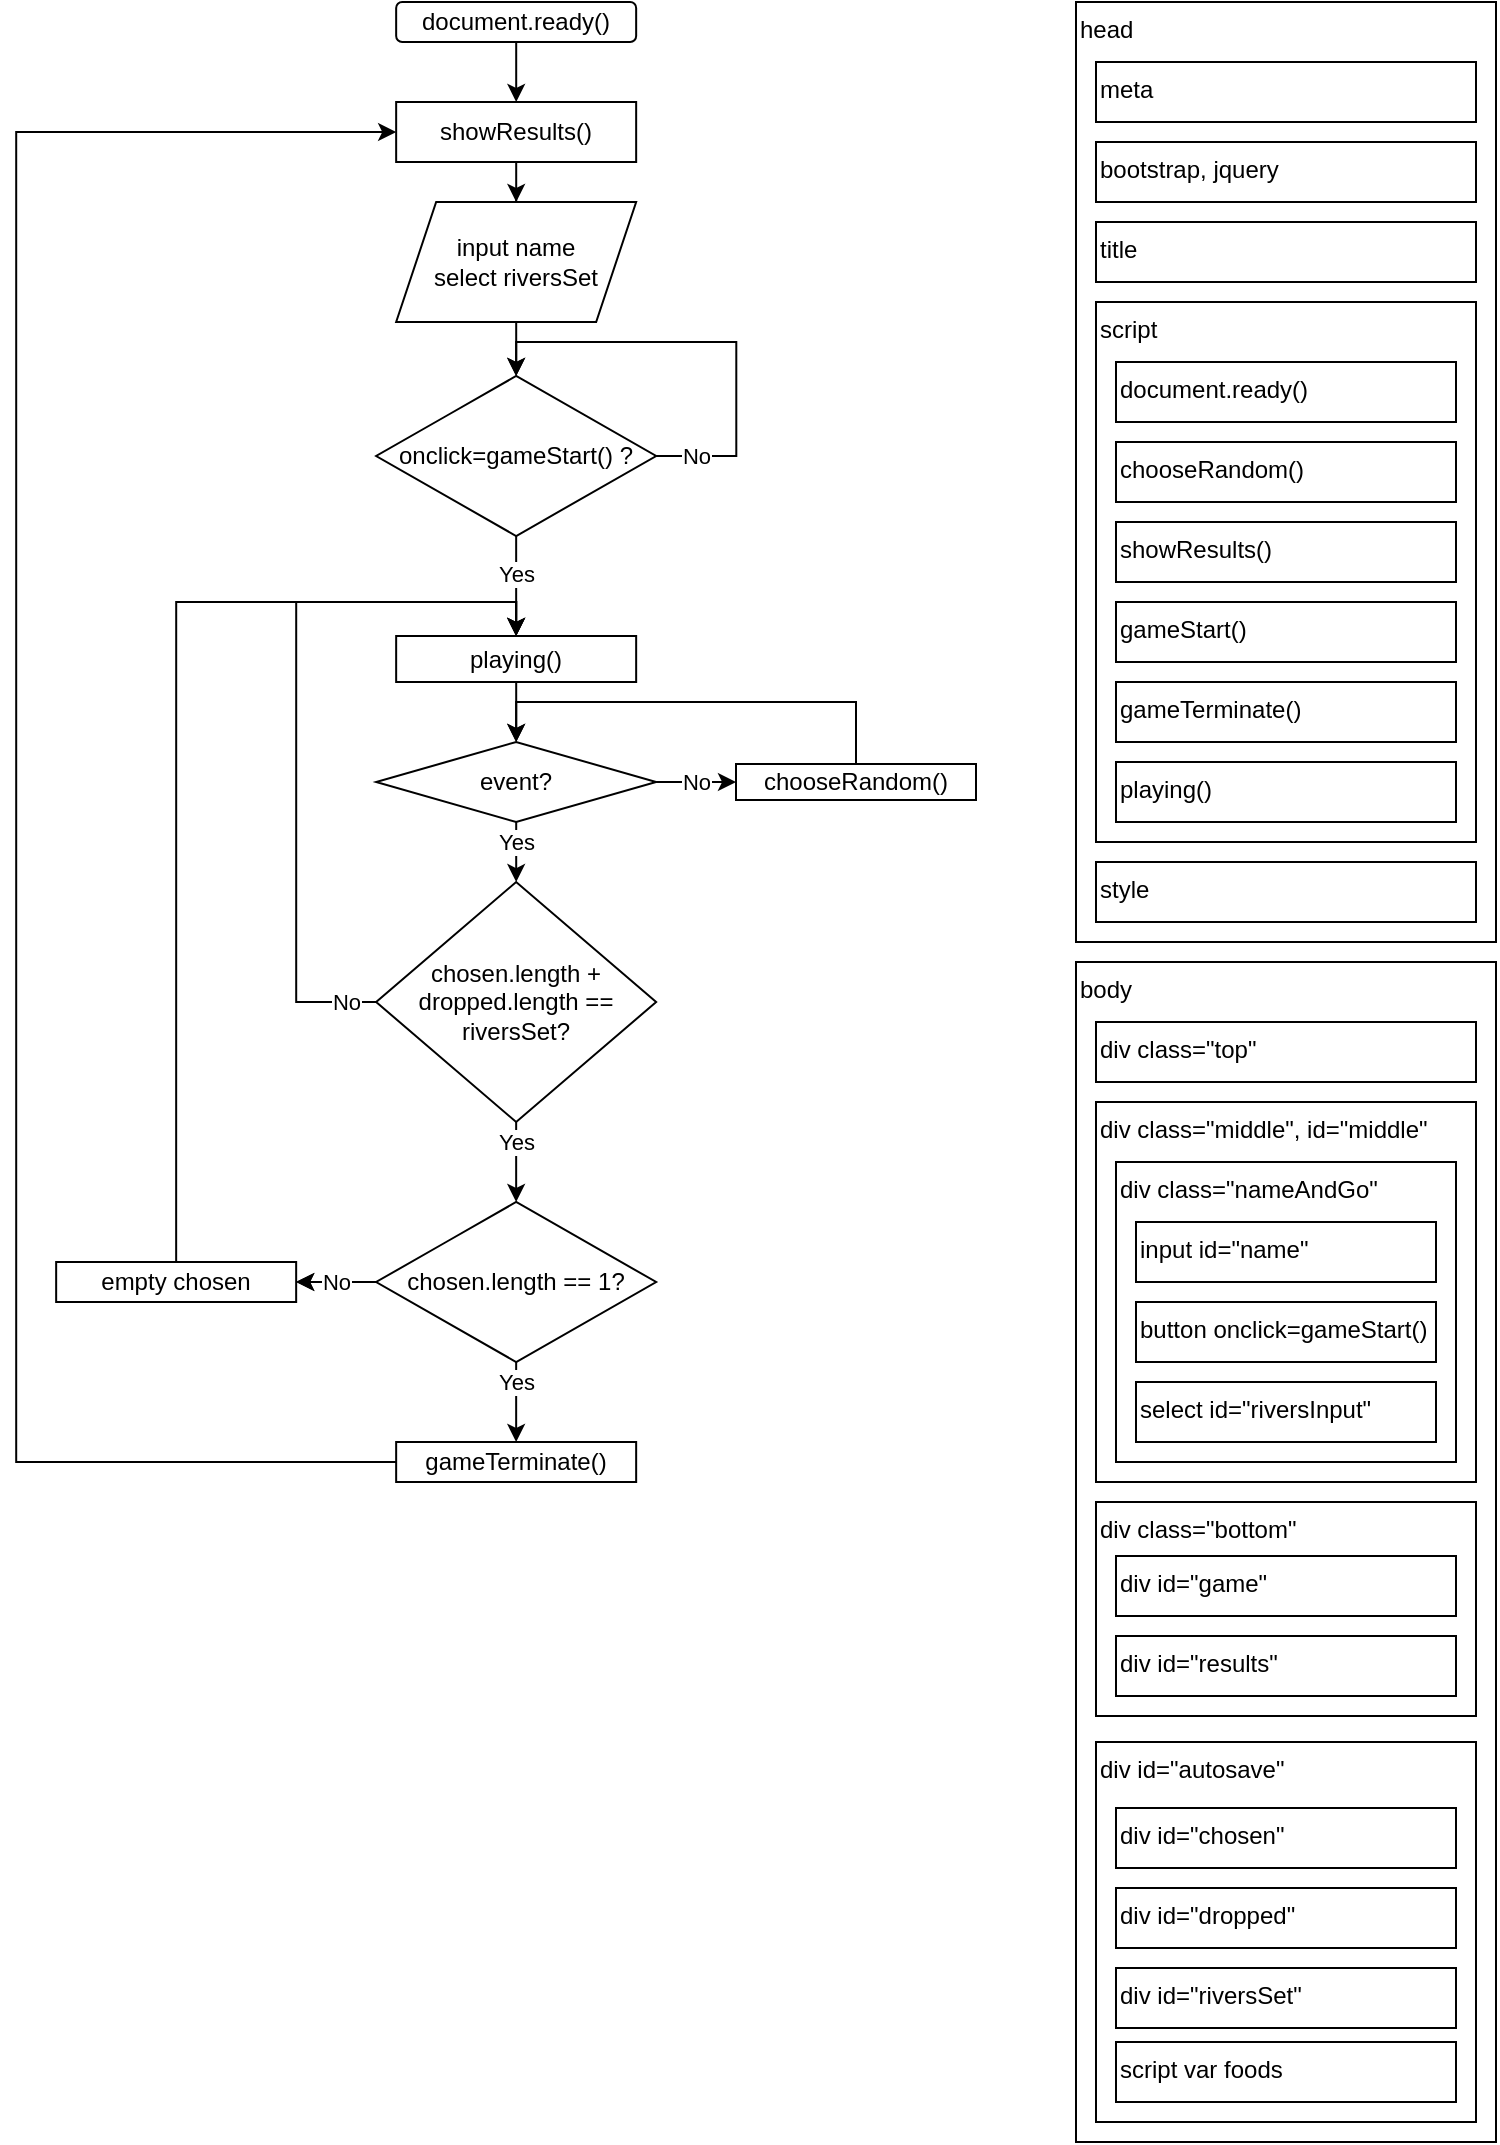 <mxfile version="21.1.0" type="github">
  <diagram id="C5RBs43oDa-KdzZeNtuy" name="Page-1">
    <mxGraphModel dx="1490" dy="2138" grid="1" gridSize="10" guides="1" tooltips="1" connect="1" arrows="1" fold="1" page="1" pageScale="1" pageWidth="827" pageHeight="1169" math="0" shadow="0">
      <root>
        <mxCell id="WIyWlLk6GJQsqaUBKTNV-0" />
        <mxCell id="WIyWlLk6GJQsqaUBKTNV-1" parent="WIyWlLk6GJQsqaUBKTNV-0" />
        <mxCell id="JGE1-jJsbOjgUS5NZOcO-75" value="head" style="rounded=0;whiteSpace=wrap;html=1;align=left;glass=0;comic=0;verticalAlign=top;" parent="WIyWlLk6GJQsqaUBKTNV-1" vertex="1">
          <mxGeometry x="590" y="-1130" width="210" height="470" as="geometry" />
        </mxCell>
        <mxCell id="JGE1-jJsbOjgUS5NZOcO-21" value="" style="edgeStyle=orthogonalEdgeStyle;rounded=0;orthogonalLoop=1;jettySize=auto;html=1;" parent="WIyWlLk6GJQsqaUBKTNV-1" source="WIyWlLk6GJQsqaUBKTNV-3" target="JGE1-jJsbOjgUS5NZOcO-20" edge="1">
          <mxGeometry relative="1" as="geometry" />
        </mxCell>
        <mxCell id="WIyWlLk6GJQsqaUBKTNV-3" value="document.ready()" style="rounded=1;whiteSpace=wrap;html=1;fontSize=12;glass=0;strokeWidth=1;shadow=0;" parent="WIyWlLk6GJQsqaUBKTNV-1" vertex="1">
          <mxGeometry x="250.08" y="-1130" width="120" height="20" as="geometry" />
        </mxCell>
        <mxCell id="9xxMWl_6_SOhAE-gfJEw-10" value="body" style="rounded=0;whiteSpace=wrap;html=1;align=left;glass=0;comic=0;verticalAlign=top;" parent="WIyWlLk6GJQsqaUBKTNV-1" vertex="1">
          <mxGeometry x="590" y="-650" width="210" height="590" as="geometry" />
        </mxCell>
        <mxCell id="9xxMWl_6_SOhAE-gfJEw-11" value="div class=&quot;top&quot;" style="rounded=0;whiteSpace=wrap;html=1;align=left;glass=0;comic=0;verticalAlign=top;" parent="WIyWlLk6GJQsqaUBKTNV-1" vertex="1">
          <mxGeometry x="600" y="-620" width="190" height="30" as="geometry" />
        </mxCell>
        <mxCell id="9xxMWl_6_SOhAE-gfJEw-12" value="div class=&quot;middle&quot;, id=&quot;middle&quot;" style="rounded=0;whiteSpace=wrap;html=1;align=left;glass=0;comic=0;verticalAlign=top;" parent="WIyWlLk6GJQsqaUBKTNV-1" vertex="1">
          <mxGeometry x="600" y="-580" width="190" height="190" as="geometry" />
        </mxCell>
        <mxCell id="9xxMWl_6_SOhAE-gfJEw-13" value="div class=&quot;nameAndGo&quot;" style="rounded=0;whiteSpace=wrap;html=1;align=left;glass=0;comic=0;verticalAlign=top;" parent="WIyWlLk6GJQsqaUBKTNV-1" vertex="1">
          <mxGeometry x="610" y="-550" width="170" height="150" as="geometry" />
        </mxCell>
        <mxCell id="9xxMWl_6_SOhAE-gfJEw-18" value="div class=&quot;bottom&quot;" style="rounded=0;whiteSpace=wrap;html=1;align=left;glass=0;comic=0;verticalAlign=top;" parent="WIyWlLk6GJQsqaUBKTNV-1" vertex="1">
          <mxGeometry x="600" y="-380" width="190" height="107" as="geometry" />
        </mxCell>
        <mxCell id="9xxMWl_6_SOhAE-gfJEw-17" value="div id=&quot;autosave&quot;" style="rounded=0;whiteSpace=wrap;html=1;align=left;glass=0;comic=0;verticalAlign=top;" parent="WIyWlLk6GJQsqaUBKTNV-1" vertex="1">
          <mxGeometry x="600" y="-260" width="190" height="190" as="geometry" />
        </mxCell>
        <mxCell id="9xxMWl_6_SOhAE-gfJEw-14" value="div id=&quot;game&quot;" style="rounded=0;whiteSpace=wrap;html=1;align=left;glass=0;comic=0;verticalAlign=top;" parent="WIyWlLk6GJQsqaUBKTNV-1" vertex="1">
          <mxGeometry x="610" y="-353" width="170" height="30" as="geometry" />
        </mxCell>
        <mxCell id="9xxMWl_6_SOhAE-gfJEw-15" value="div id=&quot;results&quot;" style="rounded=0;whiteSpace=wrap;html=1;align=left;glass=0;comic=0;verticalAlign=top;" parent="WIyWlLk6GJQsqaUBKTNV-1" vertex="1">
          <mxGeometry x="610" y="-313" width="170" height="30" as="geometry" />
        </mxCell>
        <mxCell id="9xxMWl_6_SOhAE-gfJEw-22" value="input id=&quot;name&quot;" style="rounded=0;whiteSpace=wrap;html=1;align=left;glass=0;comic=0;verticalAlign=top;" parent="WIyWlLk6GJQsqaUBKTNV-1" vertex="1">
          <mxGeometry x="620" y="-520" width="150" height="30" as="geometry" />
        </mxCell>
        <mxCell id="9xxMWl_6_SOhAE-gfJEw-36" value="" style="edgeStyle=orthogonalEdgeStyle;rounded=0;orthogonalLoop=1;jettySize=auto;html=1;" parent="WIyWlLk6GJQsqaUBKTNV-1" edge="1">
          <mxGeometry relative="1" as="geometry">
            <mxPoint x="480" y="918" as="targetPoint" />
          </mxGeometry>
        </mxCell>
        <mxCell id="JGE1-jJsbOjgUS5NZOcO-19" value="No" style="edgeStyle=orthogonalEdgeStyle;rounded=0;orthogonalLoop=1;jettySize=auto;html=1;exitX=1;exitY=0.5;exitDx=0;exitDy=0;entryX=0.5;entryY=0;entryDx=0;entryDy=0;" parent="WIyWlLk6GJQsqaUBKTNV-1" source="JGE1-jJsbOjgUS5NZOcO-16" target="JGE1-jJsbOjgUS5NZOcO-16" edge="1">
          <mxGeometry x="-0.821" relative="1" as="geometry">
            <mxPoint x="330.08" y="-830" as="targetPoint" />
            <Array as="points">
              <mxPoint x="420.14" y="-903" />
              <mxPoint x="420.14" y="-960" />
              <mxPoint x="310.14" y="-960" />
            </Array>
            <mxPoint as="offset" />
          </mxGeometry>
        </mxCell>
        <mxCell id="JGE1-jJsbOjgUS5NZOcO-30" value="Yes" style="edgeStyle=orthogonalEdgeStyle;rounded=0;orthogonalLoop=1;jettySize=auto;html=1;entryX=0.5;entryY=0;entryDx=0;entryDy=0;" parent="WIyWlLk6GJQsqaUBKTNV-1" source="JGE1-jJsbOjgUS5NZOcO-16" target="JGE1-jJsbOjgUS5NZOcO-36" edge="1">
          <mxGeometry x="-0.27" relative="1" as="geometry">
            <mxPoint x="310.08" y="-690" as="targetPoint" />
            <mxPoint as="offset" />
          </mxGeometry>
        </mxCell>
        <mxCell id="JGE1-jJsbOjgUS5NZOcO-16" value="onclick=gameStart() ?" style="rhombus;whiteSpace=wrap;html=1;align=center;rounded=1;glass=0;strokeWidth=1;shadow=0;arcSize=0;" parent="WIyWlLk6GJQsqaUBKTNV-1" vertex="1">
          <mxGeometry x="240.08" y="-943" width="140" height="80" as="geometry" />
        </mxCell>
        <mxCell id="JGE1-jJsbOjgUS5NZOcO-23" value="" style="edgeStyle=orthogonalEdgeStyle;rounded=0;orthogonalLoop=1;jettySize=auto;html=1;" parent="WIyWlLk6GJQsqaUBKTNV-1" source="JGE1-jJsbOjgUS5NZOcO-20" target="JGE1-jJsbOjgUS5NZOcO-22" edge="1">
          <mxGeometry relative="1" as="geometry" />
        </mxCell>
        <mxCell id="JGE1-jJsbOjgUS5NZOcO-20" value="&lt;div style=&quot;border-color: var(--border-color);&quot;&gt;showResults()&lt;/div&gt;" style="whiteSpace=wrap;html=1;rounded=1;glass=0;strokeWidth=1;shadow=0;arcSize=0;align=center;" parent="WIyWlLk6GJQsqaUBKTNV-1" vertex="1">
          <mxGeometry x="250.08" y="-1080" width="120" height="30" as="geometry" />
        </mxCell>
        <mxCell id="JGE1-jJsbOjgUS5NZOcO-24" style="edgeStyle=orthogonalEdgeStyle;rounded=0;orthogonalLoop=1;jettySize=auto;html=1;entryX=0.5;entryY=0;entryDx=0;entryDy=0;" parent="WIyWlLk6GJQsqaUBKTNV-1" source="JGE1-jJsbOjgUS5NZOcO-22" target="JGE1-jJsbOjgUS5NZOcO-16" edge="1">
          <mxGeometry relative="1" as="geometry" />
        </mxCell>
        <mxCell id="JGE1-jJsbOjgUS5NZOcO-22" value="input name&lt;br&gt;select riversSet" style="shape=parallelogram;perimeter=parallelogramPerimeter;whiteSpace=wrap;html=1;fixedSize=1;rounded=1;glass=0;strokeWidth=1;shadow=0;arcSize=0;" parent="WIyWlLk6GJQsqaUBKTNV-1" vertex="1">
          <mxGeometry x="250.08" y="-1030" width="120" height="60" as="geometry" />
        </mxCell>
        <mxCell id="JGE1-jJsbOjgUS5NZOcO-32" value="No" style="edgeStyle=orthogonalEdgeStyle;rounded=0;orthogonalLoop=1;jettySize=auto;html=1;exitX=1;exitY=0.5;exitDx=0;exitDy=0;entryX=0;entryY=0.5;entryDx=0;entryDy=0;" parent="WIyWlLk6GJQsqaUBKTNV-1" source="JGE1-jJsbOjgUS5NZOcO-29" target="JGE1-jJsbOjgUS5NZOcO-31" edge="1">
          <mxGeometry x="-0.002" width="620" height="576.5" relative="1" as="geometry">
            <mxPoint x="400" y="-730" as="targetPoint" />
            <Array as="points">
              <mxPoint x="420" y="-740" />
            </Array>
            <mxPoint as="offset" />
          </mxGeometry>
        </mxCell>
        <mxCell id="JGE1-jJsbOjgUS5NZOcO-31" value="chooseRandom()" style="whiteSpace=wrap;html=1;rounded=1;glass=0;strokeWidth=1;shadow=0;arcSize=0;" parent="JGE1-jJsbOjgUS5NZOcO-32" vertex="1">
          <mxGeometry x="420" y="-749" width="120" height="18" as="geometry" />
        </mxCell>
        <mxCell id="JGE1-jJsbOjgUS5NZOcO-43" value="Yes" style="edgeStyle=orthogonalEdgeStyle;rounded=0;orthogonalLoop=1;jettySize=auto;html=1;" parent="WIyWlLk6GJQsqaUBKTNV-1" source="JGE1-jJsbOjgUS5NZOcO-29" target="JGE1-jJsbOjgUS5NZOcO-40" edge="1">
          <mxGeometry x="0.2" relative="1" as="geometry">
            <mxPoint as="offset" />
          </mxGeometry>
        </mxCell>
        <mxCell id="JGE1-jJsbOjgUS5NZOcO-29" value="event?" style="rhombus;whiteSpace=wrap;html=1;align=center;rounded=1;glass=0;strokeWidth=1;shadow=0;arcSize=0;" parent="WIyWlLk6GJQsqaUBKTNV-1" vertex="1">
          <mxGeometry x="240.08" y="-760" width="140" height="40" as="geometry" />
        </mxCell>
        <mxCell id="JGE1-jJsbOjgUS5NZOcO-33" style="edgeStyle=orthogonalEdgeStyle;rounded=0;orthogonalLoop=1;jettySize=auto;html=1;entryX=0.5;entryY=0;entryDx=0;entryDy=0;exitX=0.5;exitY=0;exitDx=0;exitDy=0;" parent="WIyWlLk6GJQsqaUBKTNV-1" source="JGE1-jJsbOjgUS5NZOcO-31" target="JGE1-jJsbOjgUS5NZOcO-29" edge="1">
          <mxGeometry relative="1" as="geometry">
            <Array as="points">
              <mxPoint x="480.08" y="-780" />
              <mxPoint x="310.08" y="-780" />
            </Array>
          </mxGeometry>
        </mxCell>
        <mxCell id="JGE1-jJsbOjgUS5NZOcO-52" value="" style="edgeStyle=orthogonalEdgeStyle;rounded=0;orthogonalLoop=1;jettySize=auto;html=1;" parent="WIyWlLk6GJQsqaUBKTNV-1" source="JGE1-jJsbOjgUS5NZOcO-36" target="JGE1-jJsbOjgUS5NZOcO-29" edge="1">
          <mxGeometry relative="1" as="geometry" />
        </mxCell>
        <mxCell id="JGE1-jJsbOjgUS5NZOcO-36" value="playing()" style="whiteSpace=wrap;html=1;rounded=1;glass=0;strokeWidth=1;shadow=0;arcSize=0;" parent="WIyWlLk6GJQsqaUBKTNV-1" vertex="1">
          <mxGeometry x="250.08" y="-813" width="120" height="23" as="geometry" />
        </mxCell>
        <mxCell id="JGE1-jJsbOjgUS5NZOcO-42" value="No" style="edgeStyle=orthogonalEdgeStyle;rounded=0;orthogonalLoop=1;jettySize=auto;html=1;entryX=0.5;entryY=0;entryDx=0;entryDy=0;exitX=0;exitY=0.5;exitDx=0;exitDy=0;" parent="WIyWlLk6GJQsqaUBKTNV-1" source="JGE1-jJsbOjgUS5NZOcO-40" target="JGE1-jJsbOjgUS5NZOcO-36" edge="1">
          <mxGeometry x="-0.917" relative="1" as="geometry">
            <Array as="points">
              <mxPoint x="200.08" y="-630" />
              <mxPoint x="200.08" y="-830" />
              <mxPoint x="310.08" y="-830" />
            </Array>
            <mxPoint as="offset" />
          </mxGeometry>
        </mxCell>
        <mxCell id="JGE1-jJsbOjgUS5NZOcO-44" value="Yes" style="edgeStyle=orthogonalEdgeStyle;rounded=0;orthogonalLoop=1;jettySize=auto;html=1;" parent="WIyWlLk6GJQsqaUBKTNV-1" source="JGE1-jJsbOjgUS5NZOcO-40" target="JGE1-jJsbOjgUS5NZOcO-41" edge="1">
          <mxGeometry x="-0.5" relative="1" as="geometry">
            <mxPoint as="offset" />
          </mxGeometry>
        </mxCell>
        <mxCell id="JGE1-jJsbOjgUS5NZOcO-47" value="Yes" style="edgeStyle=orthogonalEdgeStyle;rounded=0;orthogonalLoop=1;jettySize=auto;html=1;" parent="WIyWlLk6GJQsqaUBKTNV-1" source="JGE1-jJsbOjgUS5NZOcO-41" target="JGE1-jJsbOjgUS5NZOcO-46" edge="1">
          <mxGeometry x="-0.5" relative="1" as="geometry">
            <mxPoint as="offset" />
          </mxGeometry>
        </mxCell>
        <mxCell id="JGE1-jJsbOjgUS5NZOcO-49" value="" style="edgeStyle=orthogonalEdgeStyle;rounded=0;orthogonalLoop=1;jettySize=auto;html=1;" parent="WIyWlLk6GJQsqaUBKTNV-1" source="JGE1-jJsbOjgUS5NZOcO-41" target="JGE1-jJsbOjgUS5NZOcO-48" edge="1">
          <mxGeometry relative="1" as="geometry" />
        </mxCell>
        <mxCell id="JGE1-jJsbOjgUS5NZOcO-76" value="No" style="edgeStyle=orthogonalEdgeStyle;rounded=0;orthogonalLoop=1;jettySize=auto;html=1;" parent="WIyWlLk6GJQsqaUBKTNV-1" source="JGE1-jJsbOjgUS5NZOcO-41" target="JGE1-jJsbOjgUS5NZOcO-48" edge="1">
          <mxGeometry relative="1" as="geometry" />
        </mxCell>
        <mxCell id="JGE1-jJsbOjgUS5NZOcO-41" value="chosen.length == 1?" style="rhombus;whiteSpace=wrap;html=1;align=center;rounded=1;glass=0;strokeWidth=1;shadow=0;arcSize=0;" parent="WIyWlLk6GJQsqaUBKTNV-1" vertex="1">
          <mxGeometry x="240.08" y="-530" width="140" height="80" as="geometry" />
        </mxCell>
        <mxCell id="JGE1-jJsbOjgUS5NZOcO-53" style="edgeStyle=orthogonalEdgeStyle;rounded=0;orthogonalLoop=1;jettySize=auto;html=1;entryX=0;entryY=0.5;entryDx=0;entryDy=0;" parent="WIyWlLk6GJQsqaUBKTNV-1" source="JGE1-jJsbOjgUS5NZOcO-46" target="JGE1-jJsbOjgUS5NZOcO-20" edge="1">
          <mxGeometry relative="1" as="geometry">
            <Array as="points">
              <mxPoint x="60.08" y="-400" />
              <mxPoint x="60.08" y="-1065" />
            </Array>
          </mxGeometry>
        </mxCell>
        <mxCell id="JGE1-jJsbOjgUS5NZOcO-46" value="gameTerminate()" style="whiteSpace=wrap;html=1;rounded=1;glass=0;strokeWidth=1;shadow=0;arcSize=0;" parent="WIyWlLk6GJQsqaUBKTNV-1" vertex="1">
          <mxGeometry x="250.08" y="-410" width="120" height="20" as="geometry" />
        </mxCell>
        <mxCell id="JGE1-jJsbOjgUS5NZOcO-50" style="edgeStyle=orthogonalEdgeStyle;rounded=0;orthogonalLoop=1;jettySize=auto;html=1;entryX=0.5;entryY=0;entryDx=0;entryDy=0;exitX=0.5;exitY=0;exitDx=0;exitDy=0;" parent="WIyWlLk6GJQsqaUBKTNV-1" source="JGE1-jJsbOjgUS5NZOcO-48" target="JGE1-jJsbOjgUS5NZOcO-36" edge="1">
          <mxGeometry relative="1" as="geometry">
            <Array as="points">
              <mxPoint x="140.08" y="-830" />
              <mxPoint x="310.08" y="-830" />
            </Array>
          </mxGeometry>
        </mxCell>
        <mxCell id="JGE1-jJsbOjgUS5NZOcO-48" value="empty chosen" style="whiteSpace=wrap;html=1;rounded=1;glass=0;strokeWidth=1;shadow=0;arcSize=0;" parent="WIyWlLk6GJQsqaUBKTNV-1" vertex="1">
          <mxGeometry x="80.08" y="-500" width="120" height="20" as="geometry" />
        </mxCell>
        <mxCell id="JGE1-jJsbOjgUS5NZOcO-40" value="chosen.length + dropped.length == riversSet?" style="rhombus;whiteSpace=wrap;html=1;align=center;rounded=1;glass=0;strokeWidth=1;shadow=0;arcSize=0;" parent="WIyWlLk6GJQsqaUBKTNV-1" vertex="1">
          <mxGeometry x="240.08" y="-690" width="140" height="120" as="geometry" />
        </mxCell>
        <mxCell id="JGE1-jJsbOjgUS5NZOcO-60" value="div id=&quot;riversSet&quot;" style="rounded=0;whiteSpace=wrap;html=1;align=left;glass=0;comic=0;verticalAlign=top;" parent="WIyWlLk6GJQsqaUBKTNV-1" vertex="1">
          <mxGeometry x="610" y="-147" width="170" height="30" as="geometry" />
        </mxCell>
        <mxCell id="JGE1-jJsbOjgUS5NZOcO-57" value="div id=&quot;chosen&quot;" style="rounded=0;whiteSpace=wrap;html=1;align=left;glass=0;comic=0;verticalAlign=top;" parent="WIyWlLk6GJQsqaUBKTNV-1" vertex="1">
          <mxGeometry x="610" y="-227" width="170" height="30" as="geometry" />
        </mxCell>
        <mxCell id="JGE1-jJsbOjgUS5NZOcO-58" value="div id=&quot;dropped&quot;" style="rounded=0;whiteSpace=wrap;html=1;align=left;glass=0;comic=0;verticalAlign=top;" parent="WIyWlLk6GJQsqaUBKTNV-1" vertex="1">
          <mxGeometry x="610" y="-187" width="170" height="30" as="geometry" />
        </mxCell>
        <mxCell id="JGE1-jJsbOjgUS5NZOcO-61" value="button onclick=gameStart()" style="rounded=0;whiteSpace=wrap;html=1;align=left;glass=0;comic=0;verticalAlign=top;" parent="WIyWlLk6GJQsqaUBKTNV-1" vertex="1">
          <mxGeometry x="620" y="-480" width="150" height="30" as="geometry" />
        </mxCell>
        <mxCell id="JGE1-jJsbOjgUS5NZOcO-62" value="select id=&quot;riversInput&quot;" style="rounded=0;whiteSpace=wrap;html=1;align=left;glass=0;comic=0;verticalAlign=top;" parent="WIyWlLk6GJQsqaUBKTNV-1" vertex="1">
          <mxGeometry x="620" y="-440" width="150" height="30" as="geometry" />
        </mxCell>
        <mxCell id="JGE1-jJsbOjgUS5NZOcO-63" value="style" style="rounded=0;whiteSpace=wrap;html=1;align=left;glass=0;comic=0;verticalAlign=top;" parent="WIyWlLk6GJQsqaUBKTNV-1" vertex="1">
          <mxGeometry x="600" y="-700" width="190" height="30" as="geometry" />
        </mxCell>
        <mxCell id="JGE1-jJsbOjgUS5NZOcO-64" value="script" style="rounded=0;whiteSpace=wrap;html=1;align=left;glass=0;comic=0;verticalAlign=top;" parent="WIyWlLk6GJQsqaUBKTNV-1" vertex="1">
          <mxGeometry x="600" y="-980" width="190" height="270" as="geometry" />
        </mxCell>
        <mxCell id="JGE1-jJsbOjgUS5NZOcO-65" value="script var foods" style="rounded=0;whiteSpace=wrap;html=1;align=left;glass=0;comic=0;verticalAlign=top;" parent="WIyWlLk6GJQsqaUBKTNV-1" vertex="1">
          <mxGeometry x="610" y="-110" width="170" height="30" as="geometry" />
        </mxCell>
        <mxCell id="JGE1-jJsbOjgUS5NZOcO-66" value="document.ready()" style="rounded=0;whiteSpace=wrap;html=1;align=left;glass=0;comic=0;verticalAlign=top;" parent="WIyWlLk6GJQsqaUBKTNV-1" vertex="1">
          <mxGeometry x="610" y="-950" width="170" height="30" as="geometry" />
        </mxCell>
        <mxCell id="JGE1-jJsbOjgUS5NZOcO-67" value="chooseRandom()" style="rounded=0;whiteSpace=wrap;html=1;align=left;glass=0;comic=0;verticalAlign=top;" parent="WIyWlLk6GJQsqaUBKTNV-1" vertex="1">
          <mxGeometry x="610" y="-910" width="170" height="30" as="geometry" />
        </mxCell>
        <mxCell id="JGE1-jJsbOjgUS5NZOcO-68" value="showResults()" style="rounded=0;whiteSpace=wrap;html=1;align=left;glass=0;comic=0;verticalAlign=top;" parent="WIyWlLk6GJQsqaUBKTNV-1" vertex="1">
          <mxGeometry x="610" y="-870" width="170" height="30" as="geometry" />
        </mxCell>
        <mxCell id="JGE1-jJsbOjgUS5NZOcO-69" value="gameStart()" style="rounded=0;whiteSpace=wrap;html=1;align=left;glass=0;comic=0;verticalAlign=top;" parent="WIyWlLk6GJQsqaUBKTNV-1" vertex="1">
          <mxGeometry x="610" y="-830" width="170" height="30" as="geometry" />
        </mxCell>
        <mxCell id="JGE1-jJsbOjgUS5NZOcO-70" value="gameTerminate()" style="rounded=0;whiteSpace=wrap;html=1;align=left;glass=0;comic=0;verticalAlign=top;" parent="WIyWlLk6GJQsqaUBKTNV-1" vertex="1">
          <mxGeometry x="610" y="-790" width="170" height="30" as="geometry" />
        </mxCell>
        <mxCell id="JGE1-jJsbOjgUS5NZOcO-71" value="playing()" style="rounded=0;whiteSpace=wrap;html=1;align=left;glass=0;comic=0;verticalAlign=top;" parent="WIyWlLk6GJQsqaUBKTNV-1" vertex="1">
          <mxGeometry x="610" y="-750" width="170" height="30" as="geometry" />
        </mxCell>
        <mxCell id="JGE1-jJsbOjgUS5NZOcO-72" value="title" style="rounded=0;whiteSpace=wrap;html=1;align=left;glass=0;comic=0;verticalAlign=top;" parent="WIyWlLk6GJQsqaUBKTNV-1" vertex="1">
          <mxGeometry x="600" y="-1020" width="190" height="30" as="geometry" />
        </mxCell>
        <mxCell id="JGE1-jJsbOjgUS5NZOcO-73" value="bootstrap, jquery" style="rounded=0;whiteSpace=wrap;html=1;align=left;glass=0;comic=0;verticalAlign=top;" parent="WIyWlLk6GJQsqaUBKTNV-1" vertex="1">
          <mxGeometry x="600" y="-1060" width="190" height="30" as="geometry" />
        </mxCell>
        <mxCell id="JGE1-jJsbOjgUS5NZOcO-74" value="meta" style="rounded=0;whiteSpace=wrap;html=1;align=left;glass=0;comic=0;verticalAlign=top;" parent="WIyWlLk6GJQsqaUBKTNV-1" vertex="1">
          <mxGeometry x="600" y="-1100" width="190" height="30" as="geometry" />
        </mxCell>
      </root>
    </mxGraphModel>
  </diagram>
</mxfile>
